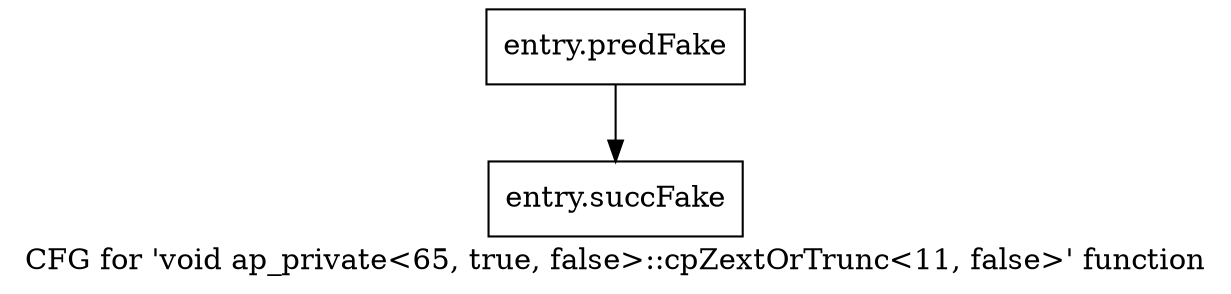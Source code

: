 digraph "CFG for 'void ap_private\<65, true, false\>::cpZextOrTrunc\<11, false\>' function" {
	label="CFG for 'void ap_private\<65, true, false\>::cpZextOrTrunc\<11, false\>' function";

	Node0x3e0e2b0 [shape=record,filename="",linenumber="",label="{entry.predFake}"];
	Node0x3e0e2b0 -> Node0x3e0dfc0[ callList="" memoryops="" filename="/tools/Xilinx/Vitis_HLS/2022.1/include/etc/ap_private.h" execusionnum="3200"];
	Node0x3e0dfc0 [shape=record,filename="/tools/Xilinx/Vitis_HLS/2022.1/include/etc/ap_private.h",linenumber="5624",label="{entry.succFake}"];
}
